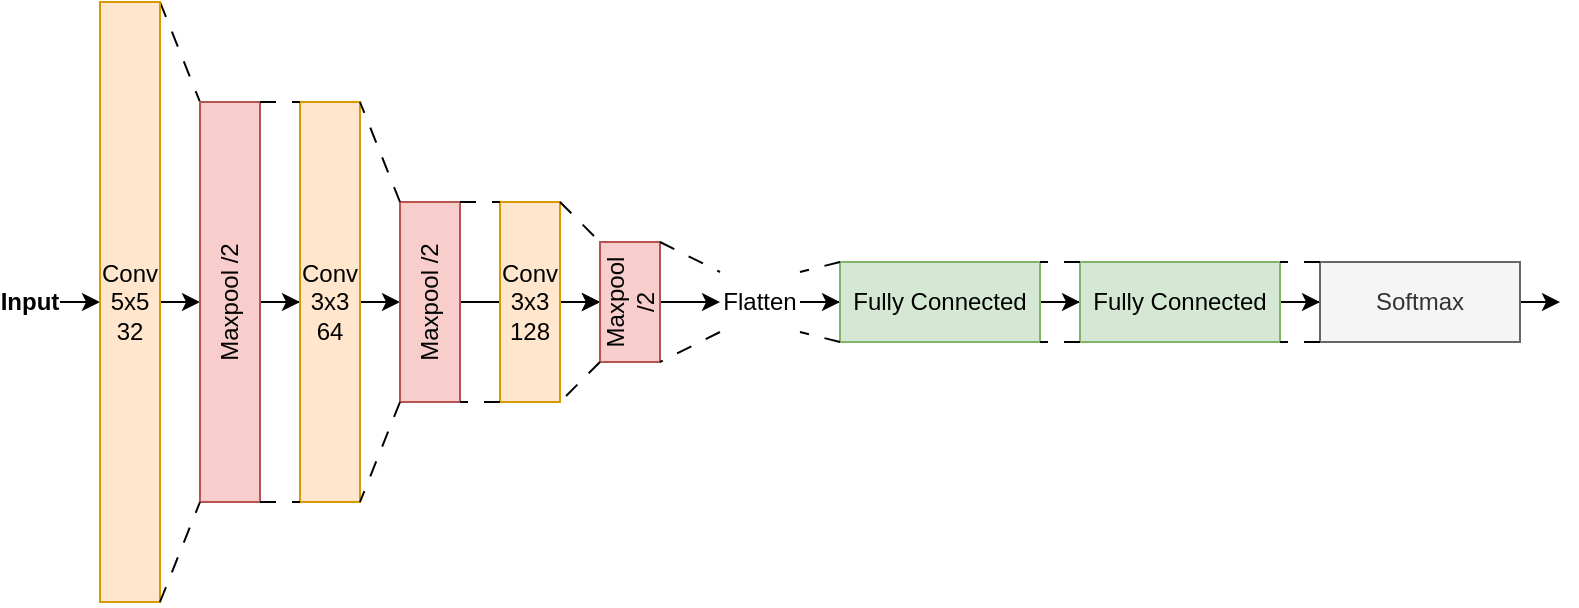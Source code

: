 <mxfile version="26.2.14">
  <diagram name="Page-1" id="tnv9n79VqI7hQDUwdvjI">
    <mxGraphModel dx="1188" dy="633" grid="1" gridSize="10" guides="1" tooltips="1" connect="1" arrows="1" fold="1" page="1" pageScale="1" pageWidth="850" pageHeight="1100" math="0" shadow="0">
      <root>
        <mxCell id="0" />
        <mxCell id="1" parent="0" />
        <mxCell id="hMEnsq1SfWotsO9ItwzC-3" style="edgeStyle=orthogonalEdgeStyle;rounded=0;orthogonalLoop=1;jettySize=auto;html=1;entryX=0;entryY=0.5;entryDx=0;entryDy=0;" edge="1" parent="1" source="hMEnsq1SfWotsO9ItwzC-2">
          <mxGeometry relative="1" as="geometry">
            <mxPoint x="600" y="240" as="targetPoint" />
          </mxGeometry>
        </mxCell>
        <mxCell id="hMEnsq1SfWotsO9ItwzC-2" value="Input" style="text;html=1;align=center;verticalAlign=middle;whiteSpace=wrap;rounded=0;fontStyle=1" vertex="1" parent="1">
          <mxGeometry x="550" y="225" width="30" height="30" as="geometry" />
        </mxCell>
        <mxCell id="hMEnsq1SfWotsO9ItwzC-35" style="edgeStyle=orthogonalEdgeStyle;rounded=0;orthogonalLoop=1;jettySize=auto;html=1;exitX=1;exitY=0.5;exitDx=0;exitDy=0;entryX=0;entryY=0.5;entryDx=0;entryDy=0;" edge="1" parent="1" source="hMEnsq1SfWotsO9ItwzC-11" target="hMEnsq1SfWotsO9ItwzC-12">
          <mxGeometry relative="1" as="geometry" />
        </mxCell>
        <mxCell id="hMEnsq1SfWotsO9ItwzC-110" style="rounded=0;orthogonalLoop=1;jettySize=auto;html=1;exitX=1;exitY=0;exitDx=0;exitDy=0;entryX=0;entryY=0;entryDx=0;entryDy=0;endArrow=none;startFill=0;dashed=1;dashPattern=8 8;" edge="1" parent="1" source="hMEnsq1SfWotsO9ItwzC-11" target="hMEnsq1SfWotsO9ItwzC-12">
          <mxGeometry relative="1" as="geometry" />
        </mxCell>
        <mxCell id="hMEnsq1SfWotsO9ItwzC-11" value="&lt;br&gt;&lt;div&gt;Conv&lt;/div&gt;&lt;div&gt;5x5&lt;/div&gt;&lt;div&gt;32&lt;/div&gt;&lt;div&gt;&lt;br&gt;&lt;/div&gt;" style="rounded=0;whiteSpace=wrap;html=1;fillColor=#ffe6cc;strokeColor=#d79b00;" vertex="1" parent="1">
          <mxGeometry x="600" y="90" width="30" height="300" as="geometry" />
        </mxCell>
        <mxCell id="hMEnsq1SfWotsO9ItwzC-108" style="edgeStyle=orthogonalEdgeStyle;rounded=0;orthogonalLoop=1;jettySize=auto;html=1;entryX=0;entryY=0.5;entryDx=0;entryDy=0;" edge="1" parent="1" source="hMEnsq1SfWotsO9ItwzC-12" target="hMEnsq1SfWotsO9ItwzC-14">
          <mxGeometry relative="1" as="geometry" />
        </mxCell>
        <mxCell id="hMEnsq1SfWotsO9ItwzC-12" value="Maxpool /2" style="rounded=0;whiteSpace=wrap;html=1;fillColor=#f8cecc;strokeColor=#b85450;horizontal=0;" vertex="1" parent="1">
          <mxGeometry x="650" y="140" width="30" height="200" as="geometry" />
        </mxCell>
        <mxCell id="hMEnsq1SfWotsO9ItwzC-38" style="edgeStyle=orthogonalEdgeStyle;rounded=0;orthogonalLoop=1;jettySize=auto;html=1;exitX=1;exitY=0.5;exitDx=0;exitDy=0;entryX=0;entryY=0.5;entryDx=0;entryDy=0;" edge="1" parent="1" source="hMEnsq1SfWotsO9ItwzC-14" target="hMEnsq1SfWotsO9ItwzC-15">
          <mxGeometry relative="1" as="geometry" />
        </mxCell>
        <mxCell id="hMEnsq1SfWotsO9ItwzC-14" value="&lt;br&gt;&lt;div&gt;Conv&lt;/div&gt;&lt;div&gt;3x3&lt;/div&gt;&lt;div&gt;64&lt;/div&gt;&lt;div&gt;&lt;br&gt;&lt;/div&gt;" style="rounded=0;whiteSpace=wrap;html=1;fillColor=#ffe6cc;strokeColor=#d79b00;" vertex="1" parent="1">
          <mxGeometry x="700" y="140" width="30" height="200" as="geometry" />
        </mxCell>
        <mxCell id="hMEnsq1SfWotsO9ItwzC-106" value="" style="edgeStyle=orthogonalEdgeStyle;rounded=0;orthogonalLoop=1;jettySize=auto;html=1;" edge="1" parent="1" source="hMEnsq1SfWotsO9ItwzC-15" target="hMEnsq1SfWotsO9ItwzC-19">
          <mxGeometry relative="1" as="geometry" />
        </mxCell>
        <mxCell id="hMEnsq1SfWotsO9ItwzC-15" value="Maxpool /2" style="rounded=0;whiteSpace=wrap;html=1;fillColor=#f8cecc;strokeColor=#b85450;horizontal=0;" vertex="1" parent="1">
          <mxGeometry x="750" y="190" width="30" height="100" as="geometry" />
        </mxCell>
        <mxCell id="hMEnsq1SfWotsO9ItwzC-42" style="edgeStyle=orthogonalEdgeStyle;rounded=0;orthogonalLoop=1;jettySize=auto;html=1;exitX=1;exitY=0.5;exitDx=0;exitDy=0;entryX=0;entryY=0.5;entryDx=0;entryDy=0;" edge="1" parent="1" source="hMEnsq1SfWotsO9ItwzC-18" target="hMEnsq1SfWotsO9ItwzC-19">
          <mxGeometry relative="1" as="geometry" />
        </mxCell>
        <mxCell id="hMEnsq1SfWotsO9ItwzC-18" value="&lt;div&gt;Conv&lt;/div&gt;&lt;div&gt;3x3&lt;/div&gt;&lt;div&gt;128&lt;/div&gt;" style="rounded=0;whiteSpace=wrap;html=1;fillColor=#ffe6cc;strokeColor=#d79b00;" vertex="1" parent="1">
          <mxGeometry x="800" y="190" width="30" height="100" as="geometry" />
        </mxCell>
        <mxCell id="hMEnsq1SfWotsO9ItwzC-21" value="" style="edgeStyle=orthogonalEdgeStyle;rounded=0;orthogonalLoop=1;jettySize=auto;html=1;" edge="1" parent="1" source="hMEnsq1SfWotsO9ItwzC-19" target="hMEnsq1SfWotsO9ItwzC-20">
          <mxGeometry relative="1" as="geometry" />
        </mxCell>
        <mxCell id="hMEnsq1SfWotsO9ItwzC-19" value="Maxpool /2" style="rounded=0;whiteSpace=wrap;html=1;fillColor=#f8cecc;strokeColor=#b85450;horizontal=0;" vertex="1" parent="1">
          <mxGeometry x="850" y="210" width="30" height="60" as="geometry" />
        </mxCell>
        <mxCell id="hMEnsq1SfWotsO9ItwzC-102" value="" style="edgeStyle=orthogonalEdgeStyle;rounded=0;orthogonalLoop=1;jettySize=auto;html=1;" edge="1" parent="1" source="hMEnsq1SfWotsO9ItwzC-20" target="hMEnsq1SfWotsO9ItwzC-22">
          <mxGeometry relative="1" as="geometry" />
        </mxCell>
        <mxCell id="hMEnsq1SfWotsO9ItwzC-20" value="Flatten" style="text;html=1;align=center;verticalAlign=middle;whiteSpace=wrap;rounded=0;" vertex="1" parent="1">
          <mxGeometry x="910" y="225" width="40" height="30" as="geometry" />
        </mxCell>
        <mxCell id="hMEnsq1SfWotsO9ItwzC-103" value="" style="edgeStyle=orthogonalEdgeStyle;rounded=0;orthogonalLoop=1;jettySize=auto;html=1;" edge="1" parent="1" source="hMEnsq1SfWotsO9ItwzC-22" target="hMEnsq1SfWotsO9ItwzC-93">
          <mxGeometry relative="1" as="geometry" />
        </mxCell>
        <mxCell id="hMEnsq1SfWotsO9ItwzC-22" value="Fully Connected" style="rounded=0;whiteSpace=wrap;html=1;fillColor=#d5e8d4;strokeColor=#82b366;horizontal=1;" vertex="1" parent="1">
          <mxGeometry x="970" y="220" width="100" height="40" as="geometry" />
        </mxCell>
        <mxCell id="hMEnsq1SfWotsO9ItwzC-105" value="" style="edgeStyle=orthogonalEdgeStyle;rounded=0;orthogonalLoop=1;jettySize=auto;html=1;" edge="1" parent="1" source="hMEnsq1SfWotsO9ItwzC-93" target="hMEnsq1SfWotsO9ItwzC-104">
          <mxGeometry relative="1" as="geometry" />
        </mxCell>
        <mxCell id="hMEnsq1SfWotsO9ItwzC-93" value="Fully Connected" style="rounded=0;whiteSpace=wrap;html=1;fillColor=#d5e8d4;strokeColor=#82b366;horizontal=1;" vertex="1" parent="1">
          <mxGeometry x="1090" y="220" width="100" height="40" as="geometry" />
        </mxCell>
        <mxCell id="hMEnsq1SfWotsO9ItwzC-128" style="edgeStyle=orthogonalEdgeStyle;rounded=0;orthogonalLoop=1;jettySize=auto;html=1;" edge="1" parent="1" source="hMEnsq1SfWotsO9ItwzC-104">
          <mxGeometry relative="1" as="geometry">
            <mxPoint x="1330" y="240" as="targetPoint" />
          </mxGeometry>
        </mxCell>
        <mxCell id="hMEnsq1SfWotsO9ItwzC-104" value="Softmax" style="rounded=0;whiteSpace=wrap;html=1;horizontal=1;fillColor=#f5f5f5;fontColor=#333333;strokeColor=#666666;" vertex="1" parent="1">
          <mxGeometry x="1210" y="220" width="100" height="40" as="geometry" />
        </mxCell>
        <mxCell id="hMEnsq1SfWotsO9ItwzC-111" style="rounded=0;orthogonalLoop=1;jettySize=auto;html=1;exitX=1;exitY=1;exitDx=0;exitDy=0;entryX=0;entryY=1;entryDx=0;entryDy=0;endArrow=none;startFill=0;dashed=1;dashPattern=8 8;" edge="1" parent="1" source="hMEnsq1SfWotsO9ItwzC-11" target="hMEnsq1SfWotsO9ItwzC-12">
          <mxGeometry relative="1" as="geometry">
            <mxPoint x="690" y="420" as="sourcePoint" />
            <mxPoint x="710" y="470" as="targetPoint" />
          </mxGeometry>
        </mxCell>
        <mxCell id="hMEnsq1SfWotsO9ItwzC-112" style="rounded=0;orthogonalLoop=1;jettySize=auto;html=1;exitX=1;exitY=0;exitDx=0;exitDy=0;entryX=0;entryY=0;entryDx=0;entryDy=0;endArrow=none;startFill=0;dashed=1;dashPattern=8 8;" edge="1" parent="1" source="hMEnsq1SfWotsO9ItwzC-12" target="hMEnsq1SfWotsO9ItwzC-14">
          <mxGeometry relative="1" as="geometry">
            <mxPoint x="650" y="110" as="sourcePoint" />
            <mxPoint x="670" y="160" as="targetPoint" />
          </mxGeometry>
        </mxCell>
        <mxCell id="hMEnsq1SfWotsO9ItwzC-113" style="rounded=0;orthogonalLoop=1;jettySize=auto;html=1;exitX=1;exitY=1;exitDx=0;exitDy=0;entryX=0;entryY=1;entryDx=0;entryDy=0;endArrow=none;startFill=0;dashed=1;dashPattern=8 8;" edge="1" parent="1" source="hMEnsq1SfWotsO9ItwzC-12" target="hMEnsq1SfWotsO9ItwzC-14">
          <mxGeometry relative="1" as="geometry">
            <mxPoint x="660" y="120" as="sourcePoint" />
            <mxPoint x="680" y="170" as="targetPoint" />
          </mxGeometry>
        </mxCell>
        <mxCell id="hMEnsq1SfWotsO9ItwzC-114" style="rounded=0;orthogonalLoop=1;jettySize=auto;html=1;exitX=0;exitY=1;exitDx=0;exitDy=0;entryX=1;entryY=1;entryDx=0;entryDy=0;endArrow=none;startFill=0;dashed=1;dashPattern=8 8;" edge="1" parent="1" source="hMEnsq1SfWotsO9ItwzC-15" target="hMEnsq1SfWotsO9ItwzC-14">
          <mxGeometry relative="1" as="geometry">
            <mxPoint x="670" y="130" as="sourcePoint" />
            <mxPoint x="690" y="180" as="targetPoint" />
          </mxGeometry>
        </mxCell>
        <mxCell id="hMEnsq1SfWotsO9ItwzC-115" style="rounded=0;orthogonalLoop=1;jettySize=auto;html=1;exitX=0;exitY=0;exitDx=0;exitDy=0;entryX=1;entryY=0;entryDx=0;entryDy=0;endArrow=none;startFill=0;dashed=1;dashPattern=8 8;" edge="1" parent="1" source="hMEnsq1SfWotsO9ItwzC-15" target="hMEnsq1SfWotsO9ItwzC-14">
          <mxGeometry relative="1" as="geometry">
            <mxPoint x="680" y="140" as="sourcePoint" />
            <mxPoint x="700" y="190" as="targetPoint" />
          </mxGeometry>
        </mxCell>
        <mxCell id="hMEnsq1SfWotsO9ItwzC-116" style="rounded=0;orthogonalLoop=1;jettySize=auto;html=1;exitX=1;exitY=0;exitDx=0;exitDy=0;entryX=0;entryY=0;entryDx=0;entryDy=0;endArrow=none;startFill=0;dashed=1;dashPattern=8 8;" edge="1" parent="1" source="hMEnsq1SfWotsO9ItwzC-15" target="hMEnsq1SfWotsO9ItwzC-18">
          <mxGeometry relative="1" as="geometry">
            <mxPoint x="690" y="150" as="sourcePoint" />
            <mxPoint x="710" y="200" as="targetPoint" />
          </mxGeometry>
        </mxCell>
        <mxCell id="hMEnsq1SfWotsO9ItwzC-117" style="rounded=0;orthogonalLoop=1;jettySize=auto;html=1;exitX=0;exitY=1;exitDx=0;exitDy=0;entryX=1;entryY=1;entryDx=0;entryDy=0;endArrow=none;startFill=0;dashed=1;dashPattern=8 8;" edge="1" parent="1" source="hMEnsq1SfWotsO9ItwzC-18" target="hMEnsq1SfWotsO9ItwzC-15">
          <mxGeometry relative="1" as="geometry">
            <mxPoint x="700" y="160" as="sourcePoint" />
            <mxPoint x="720" y="210" as="targetPoint" />
          </mxGeometry>
        </mxCell>
        <mxCell id="hMEnsq1SfWotsO9ItwzC-118" style="rounded=0;orthogonalLoop=1;jettySize=auto;html=1;exitX=1;exitY=0;exitDx=0;exitDy=0;entryX=0;entryY=0;entryDx=0;entryDy=0;endArrow=none;startFill=0;dashed=1;dashPattern=8 8;" edge="1" parent="1" source="hMEnsq1SfWotsO9ItwzC-18" target="hMEnsq1SfWotsO9ItwzC-19">
          <mxGeometry relative="1" as="geometry">
            <mxPoint x="710" y="170" as="sourcePoint" />
            <mxPoint x="730" y="220" as="targetPoint" />
          </mxGeometry>
        </mxCell>
        <mxCell id="hMEnsq1SfWotsO9ItwzC-119" style="rounded=0;orthogonalLoop=1;jettySize=auto;html=1;exitX=0;exitY=1;exitDx=0;exitDy=0;entryX=1;entryY=1;entryDx=0;entryDy=0;endArrow=none;startFill=0;dashed=1;dashPattern=8 8;" edge="1" parent="1" source="hMEnsq1SfWotsO9ItwzC-19" target="hMEnsq1SfWotsO9ItwzC-18">
          <mxGeometry relative="1" as="geometry">
            <mxPoint x="720" y="180" as="sourcePoint" />
            <mxPoint x="740" y="230" as="targetPoint" />
          </mxGeometry>
        </mxCell>
        <mxCell id="hMEnsq1SfWotsO9ItwzC-120" style="rounded=0;orthogonalLoop=1;jettySize=auto;html=1;exitX=1;exitY=0;exitDx=0;exitDy=0;entryX=0;entryY=0;entryDx=0;entryDy=0;endArrow=none;startFill=0;dashed=1;dashPattern=8 8;" edge="1" parent="1" source="hMEnsq1SfWotsO9ItwzC-19" target="hMEnsq1SfWotsO9ItwzC-20">
          <mxGeometry relative="1" as="geometry">
            <mxPoint x="730" y="190" as="sourcePoint" />
            <mxPoint x="750" y="240" as="targetPoint" />
          </mxGeometry>
        </mxCell>
        <mxCell id="hMEnsq1SfWotsO9ItwzC-121" style="rounded=0;orthogonalLoop=1;jettySize=auto;html=1;exitX=0;exitY=1;exitDx=0;exitDy=0;entryX=1;entryY=1;entryDx=0;entryDy=0;endArrow=none;startFill=0;dashed=1;dashPattern=8 8;" edge="1" parent="1" source="hMEnsq1SfWotsO9ItwzC-20" target="hMEnsq1SfWotsO9ItwzC-19">
          <mxGeometry relative="1" as="geometry">
            <mxPoint x="740" y="200" as="sourcePoint" />
            <mxPoint x="760" y="250" as="targetPoint" />
          </mxGeometry>
        </mxCell>
        <mxCell id="hMEnsq1SfWotsO9ItwzC-122" style="rounded=0;orthogonalLoop=1;jettySize=auto;html=1;exitX=0;exitY=0;exitDx=0;exitDy=0;entryX=1;entryY=0;entryDx=0;entryDy=0;endArrow=none;startFill=0;dashed=1;dashPattern=8 8;" edge="1" parent="1" source="hMEnsq1SfWotsO9ItwzC-22" target="hMEnsq1SfWotsO9ItwzC-20">
          <mxGeometry relative="1" as="geometry">
            <mxPoint x="750" y="210" as="sourcePoint" />
            <mxPoint x="770" y="260" as="targetPoint" />
          </mxGeometry>
        </mxCell>
        <mxCell id="hMEnsq1SfWotsO9ItwzC-123" style="rounded=0;orthogonalLoop=1;jettySize=auto;html=1;exitX=0;exitY=1;exitDx=0;exitDy=0;entryX=1;entryY=1;entryDx=0;entryDy=0;endArrow=none;startFill=0;dashed=1;dashPattern=8 8;" edge="1" parent="1" source="hMEnsq1SfWotsO9ItwzC-22" target="hMEnsq1SfWotsO9ItwzC-20">
          <mxGeometry relative="1" as="geometry">
            <mxPoint x="760" y="220" as="sourcePoint" />
            <mxPoint x="780" y="270" as="targetPoint" />
          </mxGeometry>
        </mxCell>
        <mxCell id="hMEnsq1SfWotsO9ItwzC-124" style="rounded=0;orthogonalLoop=1;jettySize=auto;html=1;exitX=0;exitY=0;exitDx=0;exitDy=0;entryX=1;entryY=0;entryDx=0;entryDy=0;endArrow=none;startFill=0;dashed=1;dashPattern=8 8;" edge="1" parent="1" source="hMEnsq1SfWotsO9ItwzC-93" target="hMEnsq1SfWotsO9ItwzC-22">
          <mxGeometry relative="1" as="geometry">
            <mxPoint x="770" y="230" as="sourcePoint" />
            <mxPoint x="790" y="280" as="targetPoint" />
          </mxGeometry>
        </mxCell>
        <mxCell id="hMEnsq1SfWotsO9ItwzC-125" style="rounded=0;orthogonalLoop=1;jettySize=auto;html=1;exitX=0;exitY=1;exitDx=0;exitDy=0;entryX=1;entryY=1;entryDx=0;entryDy=0;endArrow=none;startFill=0;dashed=1;dashPattern=8 8;" edge="1" parent="1" source="hMEnsq1SfWotsO9ItwzC-93" target="hMEnsq1SfWotsO9ItwzC-22">
          <mxGeometry relative="1" as="geometry">
            <mxPoint x="1030" y="260" as="sourcePoint" />
            <mxPoint x="1050" y="310" as="targetPoint" />
          </mxGeometry>
        </mxCell>
        <mxCell id="hMEnsq1SfWotsO9ItwzC-126" style="rounded=0;orthogonalLoop=1;jettySize=auto;html=1;exitX=0;exitY=1;exitDx=0;exitDy=0;entryX=1;entryY=1;entryDx=0;entryDy=0;endArrow=none;startFill=0;dashed=1;dashPattern=8 8;" edge="1" parent="1" source="hMEnsq1SfWotsO9ItwzC-104" target="hMEnsq1SfWotsO9ItwzC-93">
          <mxGeometry relative="1" as="geometry">
            <mxPoint x="1040" y="270" as="sourcePoint" />
            <mxPoint x="1060" y="320" as="targetPoint" />
          </mxGeometry>
        </mxCell>
        <mxCell id="hMEnsq1SfWotsO9ItwzC-127" style="rounded=0;orthogonalLoop=1;jettySize=auto;html=1;exitX=0;exitY=0;exitDx=0;exitDy=0;entryX=1;entryY=0;entryDx=0;entryDy=0;endArrow=none;startFill=0;dashed=1;dashPattern=8 8;" edge="1" parent="1" source="hMEnsq1SfWotsO9ItwzC-104" target="hMEnsq1SfWotsO9ItwzC-93">
          <mxGeometry relative="1" as="geometry">
            <mxPoint x="1050" y="280" as="sourcePoint" />
            <mxPoint x="1070" y="330" as="targetPoint" />
          </mxGeometry>
        </mxCell>
      </root>
    </mxGraphModel>
  </diagram>
</mxfile>
